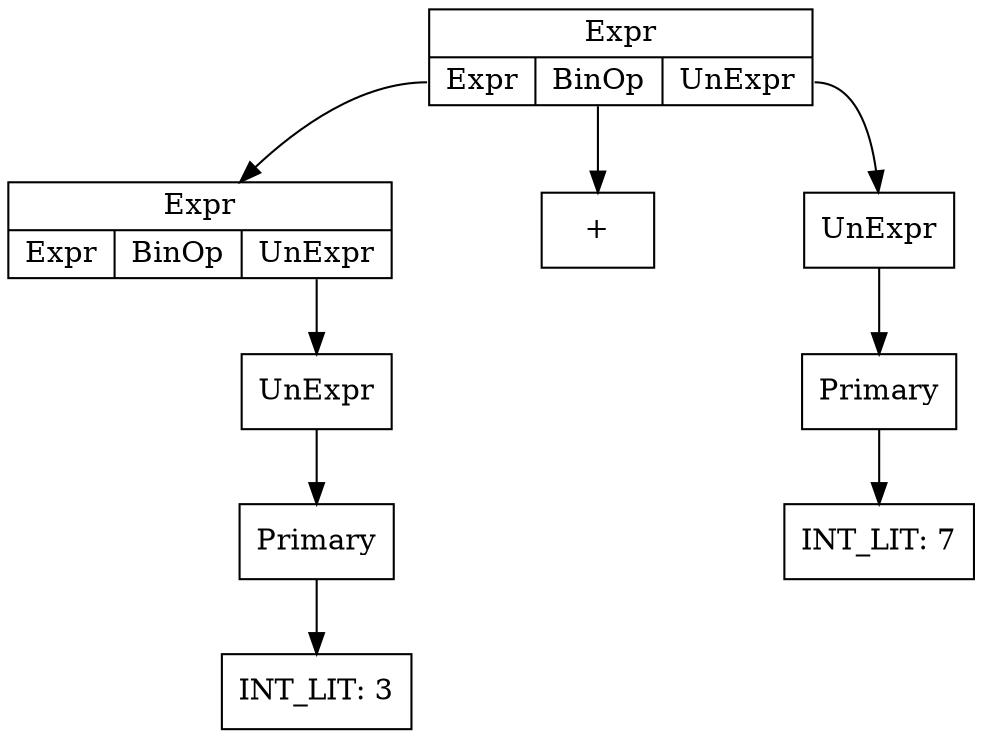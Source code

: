 digraph ccTree {
graph[nodesep="1"]
	node [shape=box]
	node [shape=box]
	n0 [label = "Primary"]
	n1 [label = "INT_LIT: 3"]
	n0-> n1
	n2 [label = "UnExpr"]
	n2-> n0
	n3 [label = "{Expr | {<e>Expr | <bo>BinOp | <ue>UnExpr}}", shape="record"]
	n3:ue-> n2
	n4 [label = "Primary"]
	n5 [label = "INT_LIT: 7"]
	n4-> n5
	n6 [label = "UnExpr"]
	n6-> n4
	n7 [label = "{Expr | {<e>Expr | <bo>BinOp | <ue>UnExpr}}", shape="record"]
	n7:e-> n3
	n8 [label = "+"]
	n7:bo-> n8
	n7:ue-> n6
}